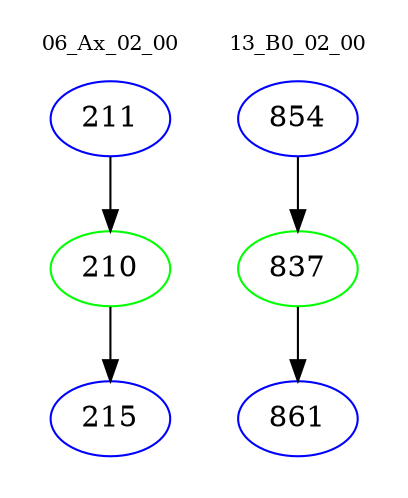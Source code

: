 digraph{
subgraph cluster_0 {
color = white
label = "06_Ax_02_00";
fontsize=10;
T0_211 [label="211", color="blue"]
T0_211 -> T0_210 [color="black"]
T0_210 [label="210", color="green"]
T0_210 -> T0_215 [color="black"]
T0_215 [label="215", color="blue"]
}
subgraph cluster_1 {
color = white
label = "13_B0_02_00";
fontsize=10;
T1_854 [label="854", color="blue"]
T1_854 -> T1_837 [color="black"]
T1_837 [label="837", color="green"]
T1_837 -> T1_861 [color="black"]
T1_861 [label="861", color="blue"]
}
}
